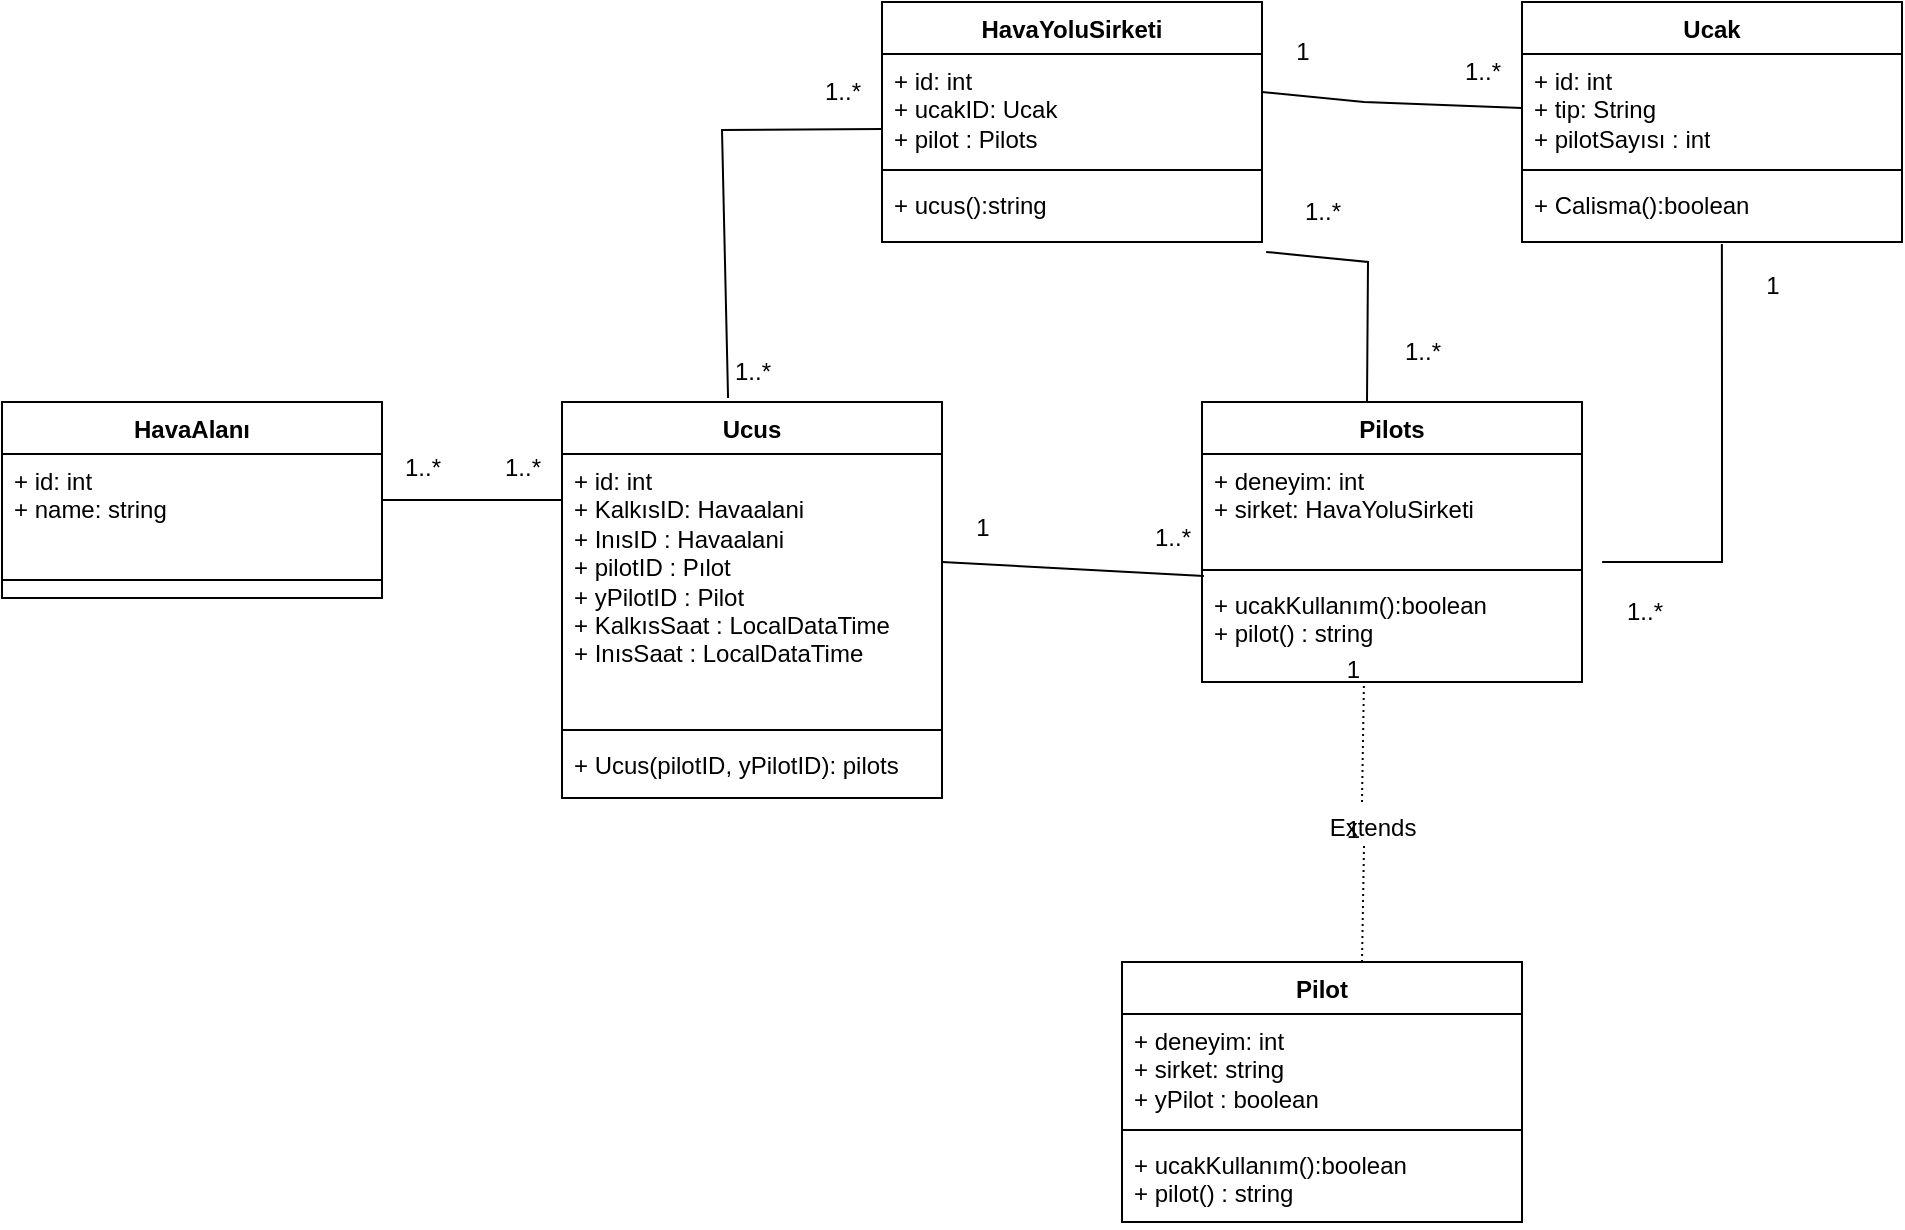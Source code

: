 <mxfile version="21.6.8" type="github">
  <diagram name="Sayfa -1" id="quC9R4Fshv9ogLETeO2R">
    <mxGraphModel dx="1434" dy="758" grid="1" gridSize="10" guides="1" tooltips="1" connect="1" arrows="1" fold="1" page="1" pageScale="1" pageWidth="827" pageHeight="1169" math="0" shadow="0">
      <root>
        <mxCell id="0" />
        <mxCell id="1" parent="0" />
        <mxCell id="Iu7kBV_Y9KcYV4q4U3Mq-3" value="Ucus" style="swimlane;fontStyle=1;align=center;verticalAlign=top;childLayout=stackLayout;horizontal=1;startSize=26;horizontalStack=0;resizeParent=1;resizeParentMax=0;resizeLast=0;collapsible=1;marginBottom=0;whiteSpace=wrap;html=1;" vertex="1" parent="1">
          <mxGeometry x="280" y="280" width="190" height="198" as="geometry" />
        </mxCell>
        <mxCell id="Iu7kBV_Y9KcYV4q4U3Mq-4" value="+ id: int&lt;br&gt;+ KalkısID: Havaalani&lt;br&gt;+ InısID : Havaalani&lt;br&gt;+ pilotID : Pılot&lt;br&gt;+ yPilotID : Pilot&lt;br&gt;+ KalkısSaat : LocalDataTime&lt;br&gt;+ InısSaat : LocalDataTime" style="text;strokeColor=none;fillColor=none;align=left;verticalAlign=top;spacingLeft=4;spacingRight=4;overflow=hidden;rotatable=0;points=[[0,0.5],[1,0.5]];portConstraint=eastwest;whiteSpace=wrap;html=1;" vertex="1" parent="Iu7kBV_Y9KcYV4q4U3Mq-3">
          <mxGeometry y="26" width="190" height="134" as="geometry" />
        </mxCell>
        <mxCell id="Iu7kBV_Y9KcYV4q4U3Mq-5" value="" style="line;strokeWidth=1;fillColor=none;align=left;verticalAlign=middle;spacingTop=-1;spacingLeft=3;spacingRight=3;rotatable=0;labelPosition=right;points=[];portConstraint=eastwest;strokeColor=inherit;" vertex="1" parent="Iu7kBV_Y9KcYV4q4U3Mq-3">
          <mxGeometry y="160" width="190" height="8" as="geometry" />
        </mxCell>
        <mxCell id="Iu7kBV_Y9KcYV4q4U3Mq-6" value="+ Ucus(pilotID, yPilotID): pilots" style="text;strokeColor=none;fillColor=none;align=left;verticalAlign=top;spacingLeft=4;spacingRight=4;overflow=hidden;rotatable=0;points=[[0,0.5],[1,0.5]];portConstraint=eastwest;whiteSpace=wrap;html=1;" vertex="1" parent="Iu7kBV_Y9KcYV4q4U3Mq-3">
          <mxGeometry y="168" width="190" height="30" as="geometry" />
        </mxCell>
        <mxCell id="Iu7kBV_Y9KcYV4q4U3Mq-10" value="HavaAlanı" style="swimlane;fontStyle=1;align=center;verticalAlign=top;childLayout=stackLayout;horizontal=1;startSize=26;horizontalStack=0;resizeParent=1;resizeParentMax=0;resizeLast=0;collapsible=1;marginBottom=0;whiteSpace=wrap;html=1;" vertex="1" parent="1">
          <mxGeometry y="280" width="190" height="98" as="geometry" />
        </mxCell>
        <mxCell id="Iu7kBV_Y9KcYV4q4U3Mq-11" value="+ id: int&lt;br&gt;+ name: string" style="text;strokeColor=none;fillColor=none;align=left;verticalAlign=top;spacingLeft=4;spacingRight=4;overflow=hidden;rotatable=0;points=[[0,0.5],[1,0.5]];portConstraint=eastwest;whiteSpace=wrap;html=1;" vertex="1" parent="Iu7kBV_Y9KcYV4q4U3Mq-10">
          <mxGeometry y="26" width="190" height="54" as="geometry" />
        </mxCell>
        <mxCell id="Iu7kBV_Y9KcYV4q4U3Mq-12" value="" style="line;strokeWidth=1;fillColor=none;align=left;verticalAlign=middle;spacingTop=-1;spacingLeft=3;spacingRight=3;rotatable=0;labelPosition=right;points=[];portConstraint=eastwest;strokeColor=inherit;" vertex="1" parent="Iu7kBV_Y9KcYV4q4U3Mq-10">
          <mxGeometry y="80" width="190" height="18" as="geometry" />
        </mxCell>
        <mxCell id="Iu7kBV_Y9KcYV4q4U3Mq-14" value="" style="line;strokeWidth=1;fillColor=none;align=left;verticalAlign=middle;spacingTop=-1;spacingLeft=3;spacingRight=3;rotatable=0;labelPosition=right;points=[];portConstraint=eastwest;strokeColor=inherit;" vertex="1" parent="1">
          <mxGeometry x="190" y="325" width="90" height="8" as="geometry" />
        </mxCell>
        <mxCell id="Iu7kBV_Y9KcYV4q4U3Mq-15" value="1..*" style="text;html=1;align=center;verticalAlign=middle;resizable=0;points=[];autosize=1;strokeColor=none;fillColor=none;" vertex="1" parent="1">
          <mxGeometry x="190" y="298" width="40" height="30" as="geometry" />
        </mxCell>
        <mxCell id="Iu7kBV_Y9KcYV4q4U3Mq-16" value="1..*" style="text;html=1;align=center;verticalAlign=middle;resizable=0;points=[];autosize=1;strokeColor=none;fillColor=none;" vertex="1" parent="1">
          <mxGeometry x="240" y="298" width="40" height="30" as="geometry" />
        </mxCell>
        <mxCell id="Iu7kBV_Y9KcYV4q4U3Mq-17" value="Pilots" style="swimlane;fontStyle=1;align=center;verticalAlign=top;childLayout=stackLayout;horizontal=1;startSize=26;horizontalStack=0;resizeParent=1;resizeParentMax=0;resizeLast=0;collapsible=1;marginBottom=0;whiteSpace=wrap;html=1;" vertex="1" parent="1">
          <mxGeometry x="600" y="280" width="190" height="140" as="geometry" />
        </mxCell>
        <mxCell id="Iu7kBV_Y9KcYV4q4U3Mq-18" value="+ deneyim: int&lt;br&gt;+ sirket: HavaYoluSirketi" style="text;strokeColor=none;fillColor=none;align=left;verticalAlign=top;spacingLeft=4;spacingRight=4;overflow=hidden;rotatable=0;points=[[0,0.5],[1,0.5]];portConstraint=eastwest;whiteSpace=wrap;html=1;" vertex="1" parent="Iu7kBV_Y9KcYV4q4U3Mq-17">
          <mxGeometry y="26" width="190" height="54" as="geometry" />
        </mxCell>
        <mxCell id="Iu7kBV_Y9KcYV4q4U3Mq-19" value="" style="line;strokeWidth=1;fillColor=none;align=left;verticalAlign=middle;spacingTop=-1;spacingLeft=3;spacingRight=3;rotatable=0;labelPosition=right;points=[];portConstraint=eastwest;strokeColor=inherit;" vertex="1" parent="Iu7kBV_Y9KcYV4q4U3Mq-17">
          <mxGeometry y="80" width="190" height="8" as="geometry" />
        </mxCell>
        <mxCell id="Iu7kBV_Y9KcYV4q4U3Mq-20" value="+ ucakKullanım():boolean&lt;br&gt;+ pilot() : string" style="text;strokeColor=none;fillColor=none;align=left;verticalAlign=top;spacingLeft=4;spacingRight=4;overflow=hidden;rotatable=0;points=[[0,0.5],[1,0.5]];portConstraint=eastwest;whiteSpace=wrap;html=1;" vertex="1" parent="Iu7kBV_Y9KcYV4q4U3Mq-17">
          <mxGeometry y="88" width="190" height="52" as="geometry" />
        </mxCell>
        <mxCell id="Iu7kBV_Y9KcYV4q4U3Mq-21" value="Pilot" style="swimlane;fontStyle=1;align=center;verticalAlign=top;childLayout=stackLayout;horizontal=1;startSize=26;horizontalStack=0;resizeParent=1;resizeParentMax=0;resizeLast=0;collapsible=1;marginBottom=0;whiteSpace=wrap;html=1;" vertex="1" parent="1">
          <mxGeometry x="560" y="560" width="200" height="130" as="geometry" />
        </mxCell>
        <mxCell id="Iu7kBV_Y9KcYV4q4U3Mq-22" value="+ deneyim: int&lt;br&gt;+ sirket: string&lt;br&gt;+ yPilot : boolean" style="text;strokeColor=none;fillColor=none;align=left;verticalAlign=top;spacingLeft=4;spacingRight=4;overflow=hidden;rotatable=0;points=[[0,0.5],[1,0.5]];portConstraint=eastwest;whiteSpace=wrap;html=1;" vertex="1" parent="Iu7kBV_Y9KcYV4q4U3Mq-21">
          <mxGeometry y="26" width="200" height="54" as="geometry" />
        </mxCell>
        <mxCell id="Iu7kBV_Y9KcYV4q4U3Mq-23" value="" style="line;strokeWidth=1;fillColor=none;align=left;verticalAlign=middle;spacingTop=-1;spacingLeft=3;spacingRight=3;rotatable=0;labelPosition=right;points=[];portConstraint=eastwest;strokeColor=inherit;" vertex="1" parent="Iu7kBV_Y9KcYV4q4U3Mq-21">
          <mxGeometry y="80" width="200" height="8" as="geometry" />
        </mxCell>
        <mxCell id="Iu7kBV_Y9KcYV4q4U3Mq-24" value="+ ucakKullanım():boolean&lt;br style=&quot;border-color: var(--border-color);&quot;&gt;+ pilot() : string" style="text;strokeColor=none;fillColor=none;align=left;verticalAlign=top;spacingLeft=4;spacingRight=4;overflow=hidden;rotatable=0;points=[[0,0.5],[1,0.5]];portConstraint=eastwest;whiteSpace=wrap;html=1;" vertex="1" parent="Iu7kBV_Y9KcYV4q4U3Mq-21">
          <mxGeometry y="88" width="200" height="42" as="geometry" />
        </mxCell>
        <mxCell id="Iu7kBV_Y9KcYV4q4U3Mq-34" value="" style="endArrow=none;html=1;rounded=0;dashed=1;dashPattern=1 2;entryX=0.426;entryY=1.038;entryDx=0;entryDy=0;entryPerimeter=0;" edge="1" parent="1" target="Iu7kBV_Y9KcYV4q4U3Mq-20">
          <mxGeometry relative="1" as="geometry">
            <mxPoint x="680" y="480" as="sourcePoint" />
            <mxPoint x="730" y="500" as="targetPoint" />
          </mxGeometry>
        </mxCell>
        <mxCell id="Iu7kBV_Y9KcYV4q4U3Mq-35" value="1" style="resizable=0;html=1;whiteSpace=wrap;align=right;verticalAlign=bottom;" connectable="0" vertex="1" parent="Iu7kBV_Y9KcYV4q4U3Mq-34">
          <mxGeometry x="1" relative="1" as="geometry" />
        </mxCell>
        <mxCell id="Iu7kBV_Y9KcYV4q4U3Mq-36" value="Extends" style="text;html=1;align=center;verticalAlign=middle;resizable=0;points=[];autosize=1;strokeColor=none;fillColor=none;" vertex="1" parent="1">
          <mxGeometry x="650" y="478" width="70" height="30" as="geometry" />
        </mxCell>
        <mxCell id="Iu7kBV_Y9KcYV4q4U3Mq-39" value="" style="endArrow=none;html=1;rounded=0;dashed=1;dashPattern=1 2;entryX=0.426;entryY=1.038;entryDx=0;entryDy=0;entryPerimeter=0;" edge="1" parent="1">
          <mxGeometry relative="1" as="geometry">
            <mxPoint x="680" y="560" as="sourcePoint" />
            <mxPoint x="681" y="502" as="targetPoint" />
          </mxGeometry>
        </mxCell>
        <mxCell id="Iu7kBV_Y9KcYV4q4U3Mq-40" value="1" style="resizable=0;html=1;whiteSpace=wrap;align=right;verticalAlign=bottom;" connectable="0" vertex="1" parent="Iu7kBV_Y9KcYV4q4U3Mq-39">
          <mxGeometry x="1" relative="1" as="geometry" />
        </mxCell>
        <mxCell id="Iu7kBV_Y9KcYV4q4U3Mq-41" value="HavaYoluSirketi" style="swimlane;fontStyle=1;align=center;verticalAlign=top;childLayout=stackLayout;horizontal=1;startSize=26;horizontalStack=0;resizeParent=1;resizeParentMax=0;resizeLast=0;collapsible=1;marginBottom=0;whiteSpace=wrap;html=1;" vertex="1" parent="1">
          <mxGeometry x="440" y="80" width="190" height="120" as="geometry" />
        </mxCell>
        <mxCell id="Iu7kBV_Y9KcYV4q4U3Mq-42" value="+ id: int&lt;br&gt;+ ucakID: Ucak&lt;br&gt;+ pilot : Pilots" style="text;strokeColor=none;fillColor=none;align=left;verticalAlign=top;spacingLeft=4;spacingRight=4;overflow=hidden;rotatable=0;points=[[0,0.5],[1,0.5]];portConstraint=eastwest;whiteSpace=wrap;html=1;" vertex="1" parent="Iu7kBV_Y9KcYV4q4U3Mq-41">
          <mxGeometry y="26" width="190" height="54" as="geometry" />
        </mxCell>
        <mxCell id="Iu7kBV_Y9KcYV4q4U3Mq-43" value="" style="line;strokeWidth=1;fillColor=none;align=left;verticalAlign=middle;spacingTop=-1;spacingLeft=3;spacingRight=3;rotatable=0;labelPosition=right;points=[];portConstraint=eastwest;strokeColor=inherit;" vertex="1" parent="Iu7kBV_Y9KcYV4q4U3Mq-41">
          <mxGeometry y="80" width="190" height="8" as="geometry" />
        </mxCell>
        <mxCell id="Iu7kBV_Y9KcYV4q4U3Mq-44" value="+ ucus():string" style="text;strokeColor=none;fillColor=none;align=left;verticalAlign=top;spacingLeft=4;spacingRight=4;overflow=hidden;rotatable=0;points=[[0,0.5],[1,0.5]];portConstraint=eastwest;whiteSpace=wrap;html=1;" vertex="1" parent="Iu7kBV_Y9KcYV4q4U3Mq-41">
          <mxGeometry y="88" width="190" height="32" as="geometry" />
        </mxCell>
        <mxCell id="Iu7kBV_Y9KcYV4q4U3Mq-46" value="Ucak" style="swimlane;fontStyle=1;align=center;verticalAlign=top;childLayout=stackLayout;horizontal=1;startSize=26;horizontalStack=0;resizeParent=1;resizeParentMax=0;resizeLast=0;collapsible=1;marginBottom=0;whiteSpace=wrap;html=1;" vertex="1" parent="1">
          <mxGeometry x="760" y="80" width="190" height="120" as="geometry" />
        </mxCell>
        <mxCell id="Iu7kBV_Y9KcYV4q4U3Mq-47" value="+ id: int&lt;br&gt;+ tip: String&lt;br&gt;+ pilotSayısı : int" style="text;strokeColor=none;fillColor=none;align=left;verticalAlign=top;spacingLeft=4;spacingRight=4;overflow=hidden;rotatable=0;points=[[0,0.5],[1,0.5]];portConstraint=eastwest;whiteSpace=wrap;html=1;" vertex="1" parent="Iu7kBV_Y9KcYV4q4U3Mq-46">
          <mxGeometry y="26" width="190" height="54" as="geometry" />
        </mxCell>
        <mxCell id="Iu7kBV_Y9KcYV4q4U3Mq-48" value="" style="line;strokeWidth=1;fillColor=none;align=left;verticalAlign=middle;spacingTop=-1;spacingLeft=3;spacingRight=3;rotatable=0;labelPosition=right;points=[];portConstraint=eastwest;strokeColor=inherit;" vertex="1" parent="Iu7kBV_Y9KcYV4q4U3Mq-46">
          <mxGeometry y="80" width="190" height="8" as="geometry" />
        </mxCell>
        <mxCell id="Iu7kBV_Y9KcYV4q4U3Mq-49" value="+ Calisma():boolean" style="text;strokeColor=none;fillColor=none;align=left;verticalAlign=top;spacingLeft=4;spacingRight=4;overflow=hidden;rotatable=0;points=[[0,0.5],[1,0.5]];portConstraint=eastwest;whiteSpace=wrap;html=1;" vertex="1" parent="Iu7kBV_Y9KcYV4q4U3Mq-46">
          <mxGeometry y="88" width="190" height="32" as="geometry" />
        </mxCell>
        <mxCell id="Iu7kBV_Y9KcYV4q4U3Mq-54" value="" style="endArrow=none;html=1;rounded=0;entryX=0.005;entryY=-0.019;entryDx=0;entryDy=0;entryPerimeter=0;" edge="1" parent="1" target="Iu7kBV_Y9KcYV4q4U3Mq-20">
          <mxGeometry relative="1" as="geometry">
            <mxPoint x="470" y="360" as="sourcePoint" />
            <mxPoint x="630" y="360" as="targetPoint" />
          </mxGeometry>
        </mxCell>
        <mxCell id="Iu7kBV_Y9KcYV4q4U3Mq-55" value="1" style="text;html=1;align=center;verticalAlign=middle;resizable=0;points=[];autosize=1;strokeColor=none;fillColor=none;" vertex="1" parent="1">
          <mxGeometry x="475" y="328" width="30" height="30" as="geometry" />
        </mxCell>
        <mxCell id="Iu7kBV_Y9KcYV4q4U3Mq-56" value="1..*" style="text;html=1;align=center;verticalAlign=middle;resizable=0;points=[];autosize=1;strokeColor=none;fillColor=none;" vertex="1" parent="1">
          <mxGeometry x="565" y="333" width="40" height="30" as="geometry" />
        </mxCell>
        <mxCell id="Iu7kBV_Y9KcYV4q4U3Mq-57" value="" style="endArrow=none;html=1;rounded=0;entryX=0.005;entryY=-0.019;entryDx=0;entryDy=0;entryPerimeter=0;exitX=0.437;exitY=-0.01;exitDx=0;exitDy=0;exitPerimeter=0;" edge="1" parent="1" source="Iu7kBV_Y9KcYV4q4U3Mq-3">
          <mxGeometry relative="1" as="geometry">
            <mxPoint x="309.5" y="136.5" as="sourcePoint" />
            <mxPoint x="440.5" y="143.5" as="targetPoint" />
            <Array as="points">
              <mxPoint x="360" y="144" />
            </Array>
          </mxGeometry>
        </mxCell>
        <mxCell id="Iu7kBV_Y9KcYV4q4U3Mq-58" value="1..*" style="text;html=1;align=center;verticalAlign=middle;resizable=0;points=[];autosize=1;strokeColor=none;fillColor=none;" vertex="1" parent="1">
          <mxGeometry x="355" y="250" width="40" height="30" as="geometry" />
        </mxCell>
        <mxCell id="Iu7kBV_Y9KcYV4q4U3Mq-59" value="1..*" style="text;html=1;align=center;verticalAlign=middle;resizable=0;points=[];autosize=1;strokeColor=none;fillColor=none;" vertex="1" parent="1">
          <mxGeometry x="400" y="110" width="40" height="30" as="geometry" />
        </mxCell>
        <mxCell id="Iu7kBV_Y9KcYV4q4U3Mq-60" value="" style="endArrow=none;html=1;rounded=0;entryX=1.011;entryY=1.156;entryDx=0;entryDy=0;entryPerimeter=0;exitX=0.437;exitY=-0.01;exitDx=0;exitDy=0;exitPerimeter=0;" edge="1" parent="1" target="Iu7kBV_Y9KcYV4q4U3Mq-44">
          <mxGeometry relative="1" as="geometry">
            <mxPoint x="682.5" y="280" as="sourcePoint" />
            <mxPoint x="760" y="145.5" as="targetPoint" />
            <Array as="points">
              <mxPoint x="683" y="210" />
            </Array>
          </mxGeometry>
        </mxCell>
        <mxCell id="Iu7kBV_Y9KcYV4q4U3Mq-61" value="1..*" style="text;html=1;align=center;verticalAlign=middle;resizable=0;points=[];autosize=1;strokeColor=none;fillColor=none;" vertex="1" parent="1">
          <mxGeometry x="640" y="170" width="40" height="30" as="geometry" />
        </mxCell>
        <mxCell id="Iu7kBV_Y9KcYV4q4U3Mq-62" value="1..*" style="text;html=1;align=center;verticalAlign=middle;resizable=0;points=[];autosize=1;strokeColor=none;fillColor=none;" vertex="1" parent="1">
          <mxGeometry x="690" y="240" width="40" height="30" as="geometry" />
        </mxCell>
        <mxCell id="Iu7kBV_Y9KcYV4q4U3Mq-63" value="" style="endArrow=none;html=1;rounded=0;entryX=1.011;entryY=1.156;entryDx=0;entryDy=0;entryPerimeter=0;exitX=0;exitY=0.5;exitDx=0;exitDy=0;" edge="1" parent="1" source="Iu7kBV_Y9KcYV4q4U3Mq-47">
          <mxGeometry relative="1" as="geometry">
            <mxPoint x="680.5" y="200" as="sourcePoint" />
            <mxPoint x="630" y="125" as="targetPoint" />
            <Array as="points">
              <mxPoint x="681" y="130" />
            </Array>
          </mxGeometry>
        </mxCell>
        <mxCell id="Iu7kBV_Y9KcYV4q4U3Mq-64" value="1" style="text;html=1;align=center;verticalAlign=middle;resizable=0;points=[];autosize=1;strokeColor=none;fillColor=none;" vertex="1" parent="1">
          <mxGeometry x="635" y="90" width="30" height="30" as="geometry" />
        </mxCell>
        <mxCell id="Iu7kBV_Y9KcYV4q4U3Mq-65" value="1..*" style="text;html=1;align=center;verticalAlign=middle;resizable=0;points=[];autosize=1;strokeColor=none;fillColor=none;" vertex="1" parent="1">
          <mxGeometry x="720" y="100" width="40" height="30" as="geometry" />
        </mxCell>
        <mxCell id="Iu7kBV_Y9KcYV4q4U3Mq-66" value="" style="endArrow=none;html=1;rounded=0;entryX=0.526;entryY=1.031;entryDx=0;entryDy=0;entryPerimeter=0;exitX=1.053;exitY=1;exitDx=0;exitDy=0;exitPerimeter=0;" edge="1" parent="1" source="Iu7kBV_Y9KcYV4q4U3Mq-18" target="Iu7kBV_Y9KcYV4q4U3Mq-49">
          <mxGeometry relative="1" as="geometry">
            <mxPoint x="891.44" y="275" as="sourcePoint" />
            <mxPoint x="840.94" y="200" as="targetPoint" />
            <Array as="points">
              <mxPoint x="860" y="360" />
              <mxPoint x="860" y="280" />
            </Array>
          </mxGeometry>
        </mxCell>
        <mxCell id="Iu7kBV_Y9KcYV4q4U3Mq-67" value="1" style="text;html=1;align=center;verticalAlign=middle;resizable=0;points=[];autosize=1;strokeColor=none;fillColor=none;" vertex="1" parent="1">
          <mxGeometry x="870" y="207.01" width="30" height="30" as="geometry" />
        </mxCell>
        <mxCell id="Iu7kBV_Y9KcYV4q4U3Mq-68" value="1..*" style="text;html=1;align=center;verticalAlign=middle;resizable=0;points=[];autosize=1;strokeColor=none;fillColor=none;" vertex="1" parent="1">
          <mxGeometry x="800.94" y="370" width="40" height="30" as="geometry" />
        </mxCell>
      </root>
    </mxGraphModel>
  </diagram>
</mxfile>
